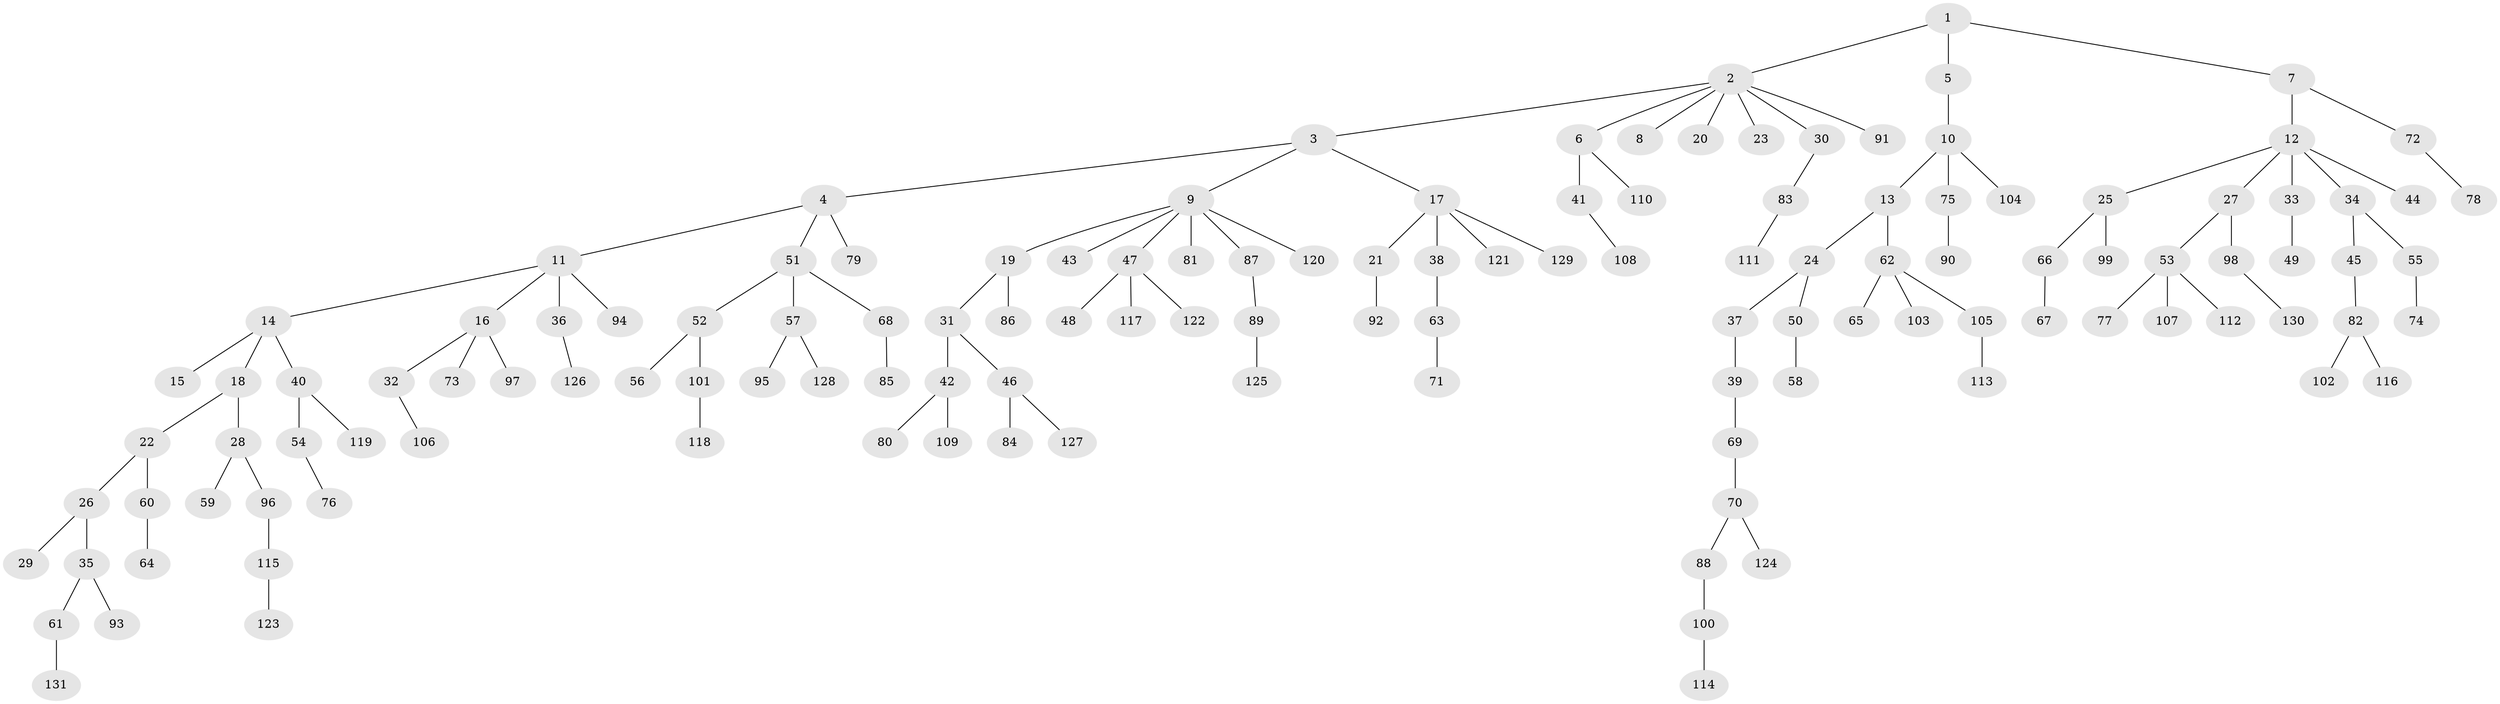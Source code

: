 // coarse degree distribution, {3: 0.1956521739130435, 8: 0.010869565217391304, 4: 0.043478260869565216, 2: 0.2391304347826087, 1: 0.4782608695652174, 5: 0.021739130434782608, 6: 0.010869565217391304}
// Generated by graph-tools (version 1.1) at 2025/37/03/04/25 23:37:21]
// undirected, 131 vertices, 130 edges
graph export_dot {
  node [color=gray90,style=filled];
  1;
  2;
  3;
  4;
  5;
  6;
  7;
  8;
  9;
  10;
  11;
  12;
  13;
  14;
  15;
  16;
  17;
  18;
  19;
  20;
  21;
  22;
  23;
  24;
  25;
  26;
  27;
  28;
  29;
  30;
  31;
  32;
  33;
  34;
  35;
  36;
  37;
  38;
  39;
  40;
  41;
  42;
  43;
  44;
  45;
  46;
  47;
  48;
  49;
  50;
  51;
  52;
  53;
  54;
  55;
  56;
  57;
  58;
  59;
  60;
  61;
  62;
  63;
  64;
  65;
  66;
  67;
  68;
  69;
  70;
  71;
  72;
  73;
  74;
  75;
  76;
  77;
  78;
  79;
  80;
  81;
  82;
  83;
  84;
  85;
  86;
  87;
  88;
  89;
  90;
  91;
  92;
  93;
  94;
  95;
  96;
  97;
  98;
  99;
  100;
  101;
  102;
  103;
  104;
  105;
  106;
  107;
  108;
  109;
  110;
  111;
  112;
  113;
  114;
  115;
  116;
  117;
  118;
  119;
  120;
  121;
  122;
  123;
  124;
  125;
  126;
  127;
  128;
  129;
  130;
  131;
  1 -- 2;
  1 -- 5;
  1 -- 7;
  2 -- 3;
  2 -- 6;
  2 -- 8;
  2 -- 20;
  2 -- 23;
  2 -- 30;
  2 -- 91;
  3 -- 4;
  3 -- 9;
  3 -- 17;
  4 -- 11;
  4 -- 51;
  4 -- 79;
  5 -- 10;
  6 -- 41;
  6 -- 110;
  7 -- 12;
  7 -- 72;
  9 -- 19;
  9 -- 43;
  9 -- 47;
  9 -- 81;
  9 -- 87;
  9 -- 120;
  10 -- 13;
  10 -- 75;
  10 -- 104;
  11 -- 14;
  11 -- 16;
  11 -- 36;
  11 -- 94;
  12 -- 25;
  12 -- 27;
  12 -- 33;
  12 -- 34;
  12 -- 44;
  13 -- 24;
  13 -- 62;
  14 -- 15;
  14 -- 18;
  14 -- 40;
  16 -- 32;
  16 -- 73;
  16 -- 97;
  17 -- 21;
  17 -- 38;
  17 -- 121;
  17 -- 129;
  18 -- 22;
  18 -- 28;
  19 -- 31;
  19 -- 86;
  21 -- 92;
  22 -- 26;
  22 -- 60;
  24 -- 37;
  24 -- 50;
  25 -- 66;
  25 -- 99;
  26 -- 29;
  26 -- 35;
  27 -- 53;
  27 -- 98;
  28 -- 59;
  28 -- 96;
  30 -- 83;
  31 -- 42;
  31 -- 46;
  32 -- 106;
  33 -- 49;
  34 -- 45;
  34 -- 55;
  35 -- 61;
  35 -- 93;
  36 -- 126;
  37 -- 39;
  38 -- 63;
  39 -- 69;
  40 -- 54;
  40 -- 119;
  41 -- 108;
  42 -- 80;
  42 -- 109;
  45 -- 82;
  46 -- 84;
  46 -- 127;
  47 -- 48;
  47 -- 117;
  47 -- 122;
  50 -- 58;
  51 -- 52;
  51 -- 57;
  51 -- 68;
  52 -- 56;
  52 -- 101;
  53 -- 77;
  53 -- 107;
  53 -- 112;
  54 -- 76;
  55 -- 74;
  57 -- 95;
  57 -- 128;
  60 -- 64;
  61 -- 131;
  62 -- 65;
  62 -- 103;
  62 -- 105;
  63 -- 71;
  66 -- 67;
  68 -- 85;
  69 -- 70;
  70 -- 88;
  70 -- 124;
  72 -- 78;
  75 -- 90;
  82 -- 102;
  82 -- 116;
  83 -- 111;
  87 -- 89;
  88 -- 100;
  89 -- 125;
  96 -- 115;
  98 -- 130;
  100 -- 114;
  101 -- 118;
  105 -- 113;
  115 -- 123;
}
